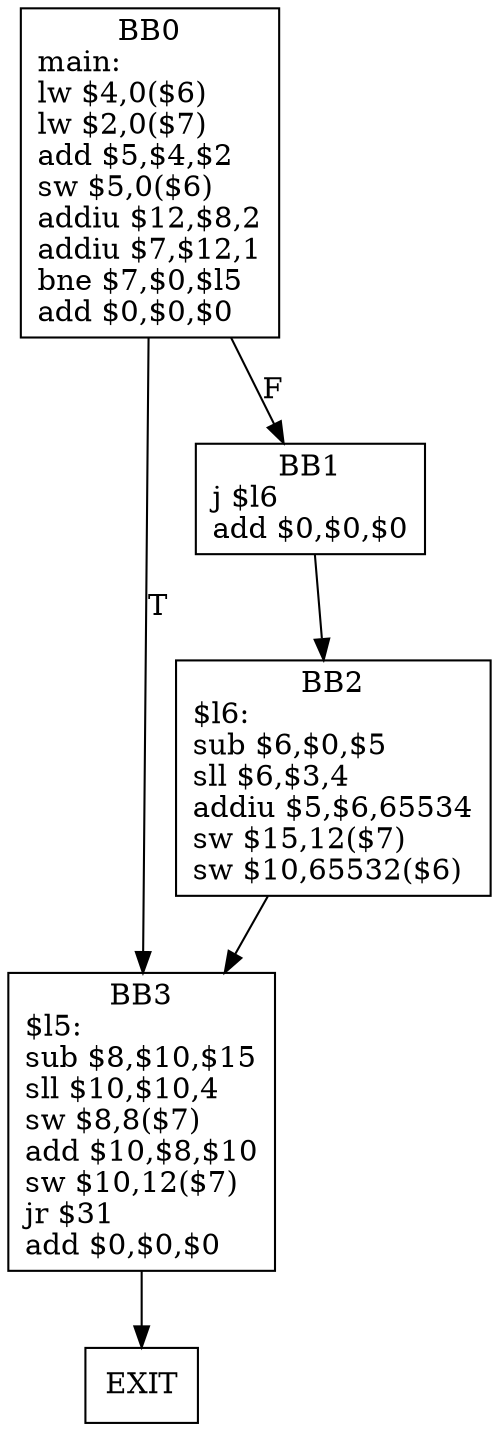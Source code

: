 digraph G1 {
node [shape = box];
BB0 [label = "BB0\nmain:\llw $4,0($6)\llw $2,0($7)\ladd $5,$4,$2\lsw $5,0($6)\laddiu $12,$8,2\laddiu $7,$12,1\lbne $7,$0,$l5\ladd $0,$0,$0\l"] ;
BB0 -> BB3 [style = filled, label = "T"];
BB0 -> BB1[style = filled, label = "F"];
BB3 [label = "BB3\n$l5:\lsub $8,$10,$15\lsll $10,$10,4\lsw $8,8($7)\ladd $10,$8,$10\lsw $10,12($7)\ljr $31\ladd $0,$0,$0\l"] ;
BB3 -> EXIT  [style = filled, label = ""];
BB1 [label = "BB1\nj $l6\ladd $0,$0,$0\l"] ;
BB1 -> BB2 [style = filled, label = ""];
BB2 [label = "BB2\n$l6:\lsub $6,$0,$5\lsll $6,$3,4\laddiu $5,$6,65534\lsw $15,12($7)\lsw $10,65532($6)\l"] ;
BB2 -> BB3 [style = filled, label = ""];
}
